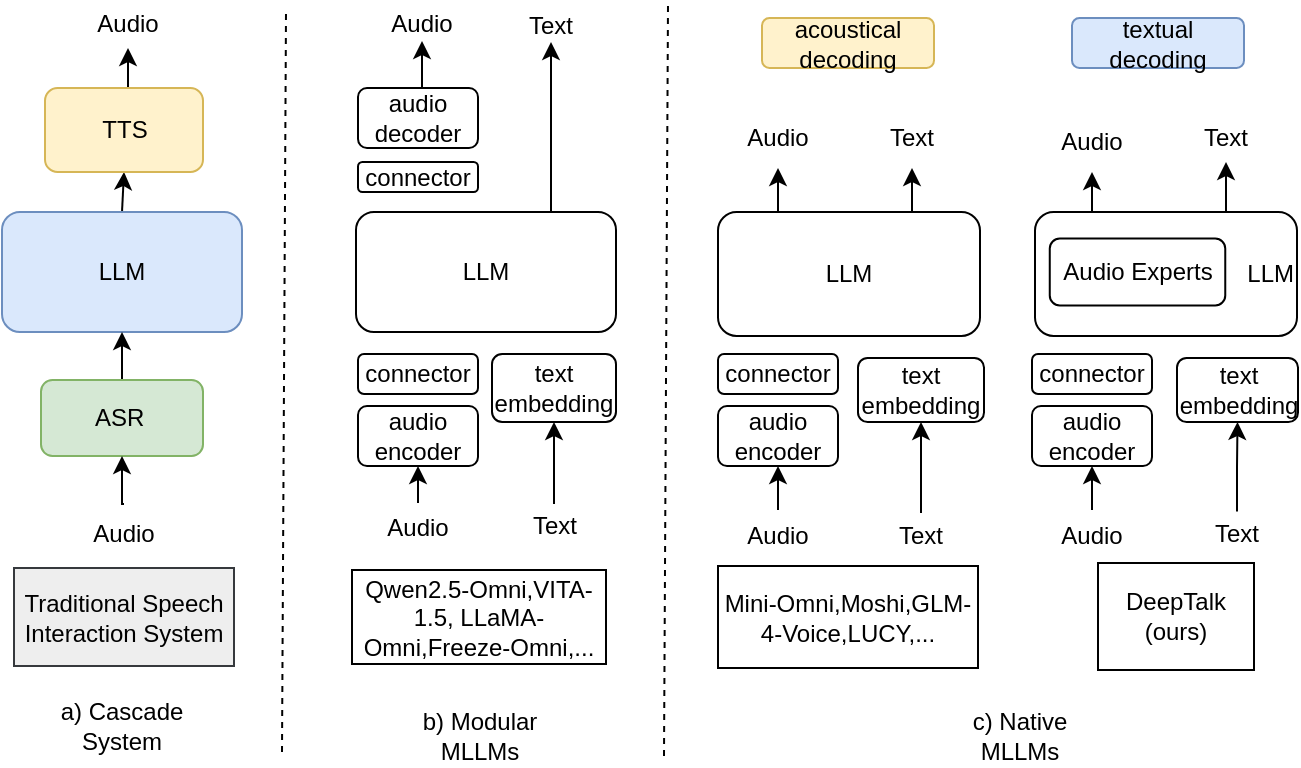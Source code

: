 <mxfile version="26.0.16">
  <diagram name="第 1 页" id="l2VwWjS595h71rdYPKjv">
    <mxGraphModel dx="1432" dy="716" grid="0" gridSize="10" guides="1" tooltips="1" connect="1" arrows="1" fold="1" page="1" pageScale="1" pageWidth="827" pageHeight="1169" math="0" shadow="0">
      <root>
        <mxCell id="0" />
        <mxCell id="1" parent="0" />
        <mxCell id="LZrctKfGTnT29_ICG_vk-41" style="edgeStyle=orthogonalEdgeStyle;rounded=0;orthogonalLoop=1;jettySize=auto;html=1;exitX=0.5;exitY=0;exitDx=0;exitDy=0;entryX=0.5;entryY=1;entryDx=0;entryDy=0;" edge="1" parent="1" source="LZrctKfGTnT29_ICG_vk-1" target="LZrctKfGTnT29_ICG_vk-4">
          <mxGeometry relative="1" as="geometry" />
        </mxCell>
        <mxCell id="LZrctKfGTnT29_ICG_vk-1" value="LLM" style="rounded=1;whiteSpace=wrap;html=1;fillColor=#dae8fc;strokeColor=#6c8ebf;" vertex="1" parent="1">
          <mxGeometry x="50" y="273" width="120" height="60" as="geometry" />
        </mxCell>
        <mxCell id="LZrctKfGTnT29_ICG_vk-40" style="edgeStyle=orthogonalEdgeStyle;rounded=0;orthogonalLoop=1;jettySize=auto;html=1;exitX=0.5;exitY=0;exitDx=0;exitDy=0;entryX=0.5;entryY=1;entryDx=0;entryDy=0;" edge="1" parent="1" source="LZrctKfGTnT29_ICG_vk-2" target="LZrctKfGTnT29_ICG_vk-1">
          <mxGeometry relative="1" as="geometry" />
        </mxCell>
        <mxCell id="LZrctKfGTnT29_ICG_vk-2" value="ASR&amp;nbsp;" style="rounded=1;whiteSpace=wrap;html=1;fillColor=#d5e8d4;strokeColor=#82b366;" vertex="1" parent="1">
          <mxGeometry x="69.5" y="357" width="81" height="38" as="geometry" />
        </mxCell>
        <mxCell id="LZrctKfGTnT29_ICG_vk-146" style="edgeStyle=orthogonalEdgeStyle;rounded=0;orthogonalLoop=1;jettySize=auto;html=1;exitX=0.5;exitY=0;exitDx=0;exitDy=0;entryX=0.5;entryY=1;entryDx=0;entryDy=0;" edge="1" parent="1" source="LZrctKfGTnT29_ICG_vk-4" target="LZrctKfGTnT29_ICG_vk-7">
          <mxGeometry relative="1" as="geometry" />
        </mxCell>
        <mxCell id="LZrctKfGTnT29_ICG_vk-4" value="TTS" style="rounded=1;whiteSpace=wrap;html=1;fillColor=#fff2cc;strokeColor=#d6b656;" vertex="1" parent="1">
          <mxGeometry x="71.5" y="211" width="79" height="42" as="geometry" />
        </mxCell>
        <mxCell id="LZrctKfGTnT29_ICG_vk-145" style="edgeStyle=orthogonalEdgeStyle;rounded=0;orthogonalLoop=1;jettySize=auto;html=1;exitX=0.5;exitY=0;exitDx=0;exitDy=0;entryX=0.5;entryY=1;entryDx=0;entryDy=0;" edge="1" parent="1" source="LZrctKfGTnT29_ICG_vk-5" target="LZrctKfGTnT29_ICG_vk-2">
          <mxGeometry relative="1" as="geometry" />
        </mxCell>
        <mxCell id="LZrctKfGTnT29_ICG_vk-5" value="Audio" style="text;html=1;align=center;verticalAlign=middle;whiteSpace=wrap;rounded=0;" vertex="1" parent="1">
          <mxGeometry x="81" y="419" width="60" height="29.5" as="geometry" />
        </mxCell>
        <mxCell id="LZrctKfGTnT29_ICG_vk-7" value="Audio" style="text;html=1;align=center;verticalAlign=middle;whiteSpace=wrap;rounded=0;" vertex="1" parent="1">
          <mxGeometry x="83" y="167.5" width="60" height="23.5" as="geometry" />
        </mxCell>
        <mxCell id="LZrctKfGTnT29_ICG_vk-8" value="Qwen2.5-Omni,VITA-1.5, LLaMA-Omni,Freeze-Omni,..." style="rounded=0;whiteSpace=wrap;html=1;" vertex="1" parent="1">
          <mxGeometry x="225" y="452" width="127" height="47" as="geometry" />
        </mxCell>
        <mxCell id="LZrctKfGTnT29_ICG_vk-9" value="a) Cascade System" style="text;html=1;align=center;verticalAlign=middle;whiteSpace=wrap;rounded=0;" vertex="1" parent="1">
          <mxGeometry x="60" y="510" width="100" height="40" as="geometry" />
        </mxCell>
        <mxCell id="LZrctKfGTnT29_ICG_vk-28" style="edgeStyle=orthogonalEdgeStyle;rounded=0;orthogonalLoop=1;jettySize=auto;html=1;exitX=0.75;exitY=0;exitDx=0;exitDy=0;entryX=0.5;entryY=1;entryDx=0;entryDy=0;" edge="1" parent="1" source="LZrctKfGTnT29_ICG_vk-10" target="LZrctKfGTnT29_ICG_vk-26">
          <mxGeometry relative="1" as="geometry" />
        </mxCell>
        <mxCell id="LZrctKfGTnT29_ICG_vk-10" value="LLM" style="rounded=1;whiteSpace=wrap;html=1;" vertex="1" parent="1">
          <mxGeometry x="227" y="273" width="130" height="60" as="geometry" />
        </mxCell>
        <mxCell id="LZrctKfGTnT29_ICG_vk-14" value="connector" style="rounded=1;whiteSpace=wrap;html=1;" vertex="1" parent="1">
          <mxGeometry x="228" y="344" width="60" height="20" as="geometry" />
        </mxCell>
        <mxCell id="LZrctKfGTnT29_ICG_vk-15" value="audio encoder" style="rounded=1;whiteSpace=wrap;html=1;" vertex="1" parent="1">
          <mxGeometry x="228" y="370" width="60" height="30" as="geometry" />
        </mxCell>
        <mxCell id="LZrctKfGTnT29_ICG_vk-16" value="text embedding" style="rounded=1;whiteSpace=wrap;html=1;" vertex="1" parent="1">
          <mxGeometry x="295" y="344" width="62" height="34" as="geometry" />
        </mxCell>
        <mxCell id="LZrctKfGTnT29_ICG_vk-20" value="connector" style="rounded=1;whiteSpace=wrap;html=1;" vertex="1" parent="1">
          <mxGeometry x="228" y="248" width="60" height="15" as="geometry" />
        </mxCell>
        <mxCell id="LZrctKfGTnT29_ICG_vk-39" style="edgeStyle=orthogonalEdgeStyle;rounded=0;orthogonalLoop=1;jettySize=auto;html=1;exitX=0.5;exitY=0;exitDx=0;exitDy=0;entryX=0.5;entryY=1;entryDx=0;entryDy=0;" edge="1" parent="1" source="LZrctKfGTnT29_ICG_vk-21" target="LZrctKfGTnT29_ICG_vk-37">
          <mxGeometry relative="1" as="geometry" />
        </mxCell>
        <mxCell id="LZrctKfGTnT29_ICG_vk-21" value="audio decoder" style="rounded=1;whiteSpace=wrap;html=1;" vertex="1" parent="1">
          <mxGeometry x="228" y="211" width="60" height="30" as="geometry" />
        </mxCell>
        <mxCell id="LZrctKfGTnT29_ICG_vk-26" value="Text" style="text;html=1;align=center;verticalAlign=middle;whiteSpace=wrap;rounded=0;" vertex="1" parent="1">
          <mxGeometry x="295" y="171" width="59" height="17" as="geometry" />
        </mxCell>
        <mxCell id="LZrctKfGTnT29_ICG_vk-34" style="edgeStyle=orthogonalEdgeStyle;rounded=0;orthogonalLoop=1;jettySize=auto;html=1;exitX=0.5;exitY=0;exitDx=0;exitDy=0;entryX=0.5;entryY=1;entryDx=0;entryDy=0;" edge="1" parent="1" source="LZrctKfGTnT29_ICG_vk-30" target="LZrctKfGTnT29_ICG_vk-16">
          <mxGeometry relative="1" as="geometry" />
        </mxCell>
        <mxCell id="LZrctKfGTnT29_ICG_vk-30" value="Text" style="text;html=1;align=center;verticalAlign=middle;whiteSpace=wrap;rounded=0;" vertex="1" parent="1">
          <mxGeometry x="298.5" y="419" width="55" height="22" as="geometry" />
        </mxCell>
        <mxCell id="LZrctKfGTnT29_ICG_vk-38" style="edgeStyle=orthogonalEdgeStyle;rounded=0;orthogonalLoop=1;jettySize=auto;html=1;exitX=0.5;exitY=0;exitDx=0;exitDy=0;entryX=0.5;entryY=1;entryDx=0;entryDy=0;" edge="1" parent="1" source="LZrctKfGTnT29_ICG_vk-36" target="LZrctKfGTnT29_ICG_vk-15">
          <mxGeometry relative="1" as="geometry" />
        </mxCell>
        <mxCell id="LZrctKfGTnT29_ICG_vk-36" value="Audio" style="text;html=1;align=center;verticalAlign=middle;whiteSpace=wrap;rounded=0;" vertex="1" parent="1">
          <mxGeometry x="228" y="418.5" width="60" height="25" as="geometry" />
        </mxCell>
        <mxCell id="LZrctKfGTnT29_ICG_vk-37" value="Audio" style="text;html=1;align=center;verticalAlign=middle;whiteSpace=wrap;rounded=0;" vertex="1" parent="1">
          <mxGeometry x="231" y="171" width="58" height="16.5" as="geometry" />
        </mxCell>
        <mxCell id="LZrctKfGTnT29_ICG_vk-43" value="" style="endArrow=none;dashed=1;html=1;rounded=0;" edge="1" parent="1">
          <mxGeometry width="50" height="50" relative="1" as="geometry">
            <mxPoint x="190" y="543" as="sourcePoint" />
            <mxPoint x="192" y="173" as="targetPoint" />
          </mxGeometry>
        </mxCell>
        <mxCell id="LZrctKfGTnT29_ICG_vk-45" value="" style="endArrow=none;dashed=1;html=1;rounded=0;" edge="1" parent="1">
          <mxGeometry width="50" height="50" relative="1" as="geometry">
            <mxPoint x="381" y="545" as="sourcePoint" />
            <mxPoint x="383" y="169" as="targetPoint" />
          </mxGeometry>
        </mxCell>
        <mxCell id="LZrctKfGTnT29_ICG_vk-115" style="edgeStyle=orthogonalEdgeStyle;rounded=0;orthogonalLoop=1;jettySize=auto;html=1;exitX=0.25;exitY=0;exitDx=0;exitDy=0;entryX=0.5;entryY=1;entryDx=0;entryDy=0;" edge="1" parent="1" source="LZrctKfGTnT29_ICG_vk-46" target="LZrctKfGTnT29_ICG_vk-113">
          <mxGeometry relative="1" as="geometry" />
        </mxCell>
        <mxCell id="LZrctKfGTnT29_ICG_vk-147" style="edgeStyle=orthogonalEdgeStyle;rounded=0;orthogonalLoop=1;jettySize=auto;html=1;exitX=0.75;exitY=0;exitDx=0;exitDy=0;entryX=0.5;entryY=1;entryDx=0;entryDy=0;" edge="1" parent="1" source="LZrctKfGTnT29_ICG_vk-46" target="LZrctKfGTnT29_ICG_vk-114">
          <mxGeometry relative="1" as="geometry" />
        </mxCell>
        <mxCell id="LZrctKfGTnT29_ICG_vk-46" value="LLM" style="rounded=1;whiteSpace=wrap;html=1;" vertex="1" parent="1">
          <mxGeometry x="408" y="273" width="131" height="62" as="geometry" />
        </mxCell>
        <mxCell id="LZrctKfGTnT29_ICG_vk-47" value="b) Modular MLLMs" style="text;html=1;align=center;verticalAlign=middle;whiteSpace=wrap;rounded=0;" vertex="1" parent="1">
          <mxGeometry x="258.5" y="520" width="60" height="30" as="geometry" />
        </mxCell>
        <mxCell id="LZrctKfGTnT29_ICG_vk-103" value="connector" style="rounded=1;whiteSpace=wrap;html=1;" vertex="1" parent="1">
          <mxGeometry x="408" y="344" width="60" height="20" as="geometry" />
        </mxCell>
        <mxCell id="LZrctKfGTnT29_ICG_vk-104" value="audio encoder" style="rounded=1;whiteSpace=wrap;html=1;" vertex="1" parent="1">
          <mxGeometry x="408" y="370" width="60" height="30" as="geometry" />
        </mxCell>
        <mxCell id="LZrctKfGTnT29_ICG_vk-106" style="edgeStyle=orthogonalEdgeStyle;rounded=0;orthogonalLoop=1;jettySize=auto;html=1;exitX=0.5;exitY=0;exitDx=0;exitDy=0;entryX=0.5;entryY=1;entryDx=0;entryDy=0;" edge="1" parent="1" source="LZrctKfGTnT29_ICG_vk-105" target="LZrctKfGTnT29_ICG_vk-104">
          <mxGeometry relative="1" as="geometry" />
        </mxCell>
        <mxCell id="LZrctKfGTnT29_ICG_vk-105" value="Audio" style="text;html=1;align=center;verticalAlign=middle;whiteSpace=wrap;rounded=0;" vertex="1" parent="1">
          <mxGeometry x="408" y="422" width="60" height="25" as="geometry" />
        </mxCell>
        <mxCell id="LZrctKfGTnT29_ICG_vk-109" value="text embedding" style="rounded=1;whiteSpace=wrap;html=1;" vertex="1" parent="1">
          <mxGeometry x="478" y="346" width="63" height="32" as="geometry" />
        </mxCell>
        <mxCell id="LZrctKfGTnT29_ICG_vk-111" style="edgeStyle=orthogonalEdgeStyle;rounded=0;orthogonalLoop=1;jettySize=auto;html=1;exitX=0.5;exitY=0;exitDx=0;exitDy=0;entryX=0.5;entryY=1;entryDx=0;entryDy=0;" edge="1" parent="1" source="LZrctKfGTnT29_ICG_vk-110" target="LZrctKfGTnT29_ICG_vk-109">
          <mxGeometry relative="1" as="geometry" />
        </mxCell>
        <mxCell id="LZrctKfGTnT29_ICG_vk-110" value="Text" style="text;html=1;align=center;verticalAlign=middle;whiteSpace=wrap;rounded=0;" vertex="1" parent="1">
          <mxGeometry x="482" y="423.5" width="55" height="22" as="geometry" />
        </mxCell>
        <mxCell id="LZrctKfGTnT29_ICG_vk-113" value="Audio" style="text;html=1;align=center;verticalAlign=middle;whiteSpace=wrap;rounded=0;" vertex="1" parent="1">
          <mxGeometry x="408" y="221" width="60" height="30" as="geometry" />
        </mxCell>
        <mxCell id="LZrctKfGTnT29_ICG_vk-114" value="Text" style="text;html=1;align=center;verticalAlign=middle;whiteSpace=wrap;rounded=0;" vertex="1" parent="1">
          <mxGeometry x="475" y="221" width="60" height="30" as="geometry" />
        </mxCell>
        <mxCell id="LZrctKfGTnT29_ICG_vk-117" value="c) Native MLLMs" style="text;html=1;align=center;verticalAlign=middle;whiteSpace=wrap;rounded=0;" vertex="1" parent="1">
          <mxGeometry x="529" y="520" width="60" height="30" as="geometry" />
        </mxCell>
        <mxCell id="LZrctKfGTnT29_ICG_vk-119" style="edgeStyle=orthogonalEdgeStyle;rounded=0;orthogonalLoop=1;jettySize=auto;html=1;exitX=0.25;exitY=0;exitDx=0;exitDy=0;entryX=0.5;entryY=1;entryDx=0;entryDy=0;" edge="1" parent="1" source="LZrctKfGTnT29_ICG_vk-121" target="LZrctKfGTnT29_ICG_vk-132">
          <mxGeometry relative="1" as="geometry" />
        </mxCell>
        <mxCell id="LZrctKfGTnT29_ICG_vk-120" style="edgeStyle=orthogonalEdgeStyle;rounded=0;orthogonalLoop=1;jettySize=auto;html=1;exitX=0.75;exitY=0;exitDx=0;exitDy=0;entryX=0.5;entryY=1;entryDx=0;entryDy=0;" edge="1" parent="1" source="LZrctKfGTnT29_ICG_vk-121" target="LZrctKfGTnT29_ICG_vk-133">
          <mxGeometry relative="1" as="geometry" />
        </mxCell>
        <mxCell id="LZrctKfGTnT29_ICG_vk-121" value="LLM" style="rounded=1;whiteSpace=wrap;html=1;align=right;" vertex="1" parent="1">
          <mxGeometry x="566.5" y="273" width="131" height="62" as="geometry" />
        </mxCell>
        <mxCell id="LZrctKfGTnT29_ICG_vk-122" value="connector" style="rounded=1;whiteSpace=wrap;html=1;" vertex="1" parent="1">
          <mxGeometry x="565" y="344" width="60" height="20" as="geometry" />
        </mxCell>
        <mxCell id="LZrctKfGTnT29_ICG_vk-124" value="audio encoder" style="rounded=1;whiteSpace=wrap;html=1;" vertex="1" parent="1">
          <mxGeometry x="565" y="370" width="60" height="30" as="geometry" />
        </mxCell>
        <mxCell id="LZrctKfGTnT29_ICG_vk-125" style="edgeStyle=orthogonalEdgeStyle;rounded=0;orthogonalLoop=1;jettySize=auto;html=1;exitX=0.5;exitY=0;exitDx=0;exitDy=0;entryX=0.5;entryY=1;entryDx=0;entryDy=0;" edge="1" parent="1" source="LZrctKfGTnT29_ICG_vk-126" target="LZrctKfGTnT29_ICG_vk-124">
          <mxGeometry relative="1" as="geometry" />
        </mxCell>
        <mxCell id="LZrctKfGTnT29_ICG_vk-126" value="Audio" style="text;html=1;align=center;verticalAlign=middle;whiteSpace=wrap;rounded=0;" vertex="1" parent="1">
          <mxGeometry x="565" y="422" width="60" height="25" as="geometry" />
        </mxCell>
        <mxCell id="LZrctKfGTnT29_ICG_vk-129" value="text embedding" style="rounded=1;whiteSpace=wrap;html=1;" vertex="1" parent="1">
          <mxGeometry x="637.5" y="346" width="60.5" height="32" as="geometry" />
        </mxCell>
        <mxCell id="LZrctKfGTnT29_ICG_vk-130" style="edgeStyle=orthogonalEdgeStyle;rounded=0;orthogonalLoop=1;jettySize=auto;html=1;exitX=0.5;exitY=0;exitDx=0;exitDy=0;entryX=0.5;entryY=1;entryDx=0;entryDy=0;" edge="1" parent="1" source="LZrctKfGTnT29_ICG_vk-131" target="LZrctKfGTnT29_ICG_vk-129">
          <mxGeometry relative="1" as="geometry" />
        </mxCell>
        <mxCell id="LZrctKfGTnT29_ICG_vk-131" value="Text" style="text;html=1;align=center;verticalAlign=middle;whiteSpace=wrap;rounded=0;" vertex="1" parent="1">
          <mxGeometry x="640" y="422.75" width="55" height="22" as="geometry" />
        </mxCell>
        <mxCell id="LZrctKfGTnT29_ICG_vk-132" value="Audio" style="text;html=1;align=center;verticalAlign=middle;whiteSpace=wrap;rounded=0;" vertex="1" parent="1">
          <mxGeometry x="565" y="223" width="60" height="30" as="geometry" />
        </mxCell>
        <mxCell id="LZrctKfGTnT29_ICG_vk-133" value="Text" style="text;html=1;align=center;verticalAlign=middle;whiteSpace=wrap;rounded=0;" vertex="1" parent="1">
          <mxGeometry x="632" y="224" width="60" height="24" as="geometry" />
        </mxCell>
        <mxCell id="LZrctKfGTnT29_ICG_vk-134" value="Audio Experts" style="rounded=1;whiteSpace=wrap;html=1;" vertex="1" parent="1">
          <mxGeometry x="573.88" y="286.25" width="87.75" height="33.5" as="geometry" />
        </mxCell>
        <mxCell id="LZrctKfGTnT29_ICG_vk-135" value="Mini-Omni,Moshi,GLM-4-Voice,LUCY,..." style="rounded=0;whiteSpace=wrap;html=1;" vertex="1" parent="1">
          <mxGeometry x="408" y="450" width="130" height="51" as="geometry" />
        </mxCell>
        <mxCell id="LZrctKfGTnT29_ICG_vk-136" value="DeepTalk&lt;br&gt;(ours)" style="rounded=0;whiteSpace=wrap;html=1;" vertex="1" parent="1">
          <mxGeometry x="598" y="448.5" width="78" height="53.5" as="geometry" />
        </mxCell>
        <mxCell id="LZrctKfGTnT29_ICG_vk-137" value="Traditional Speech Interaction System" style="rounded=0;whiteSpace=wrap;html=1;fillColor=#eeeeee;strokeColor=#36393d;gradientColor=none;gradientDirection=north;" vertex="1" parent="1">
          <mxGeometry x="56" y="451" width="110" height="49" as="geometry" />
        </mxCell>
        <mxCell id="LZrctKfGTnT29_ICG_vk-138" value="acoustical decoding" style="rounded=1;whiteSpace=wrap;html=1;fillColor=#fff2cc;strokeColor=#d6b656;" vertex="1" parent="1">
          <mxGeometry x="430" y="176" width="86" height="25" as="geometry" />
        </mxCell>
        <mxCell id="LZrctKfGTnT29_ICG_vk-139" value="textual decoding" style="rounded=1;whiteSpace=wrap;html=1;fillColor=#dae8fc;strokeColor=#6c8ebf;" vertex="1" parent="1">
          <mxGeometry x="585" y="176" width="86" height="25" as="geometry" />
        </mxCell>
        <mxCell id="LZrctKfGTnT29_ICG_vk-143" style="edgeStyle=orthogonalEdgeStyle;rounded=0;orthogonalLoop=1;jettySize=auto;html=1;exitX=0.5;exitY=1;exitDx=0;exitDy=0;" edge="1" parent="1" source="LZrctKfGTnT29_ICG_vk-26" target="LZrctKfGTnT29_ICG_vk-26">
          <mxGeometry relative="1" as="geometry" />
        </mxCell>
        <mxCell id="LZrctKfGTnT29_ICG_vk-144" style="edgeStyle=orthogonalEdgeStyle;rounded=0;orthogonalLoop=1;jettySize=auto;html=1;exitX=0.5;exitY=1;exitDx=0;exitDy=0;" edge="1" parent="1" source="LZrctKfGTnT29_ICG_vk-5" target="LZrctKfGTnT29_ICG_vk-5">
          <mxGeometry relative="1" as="geometry" />
        </mxCell>
      </root>
    </mxGraphModel>
  </diagram>
</mxfile>
